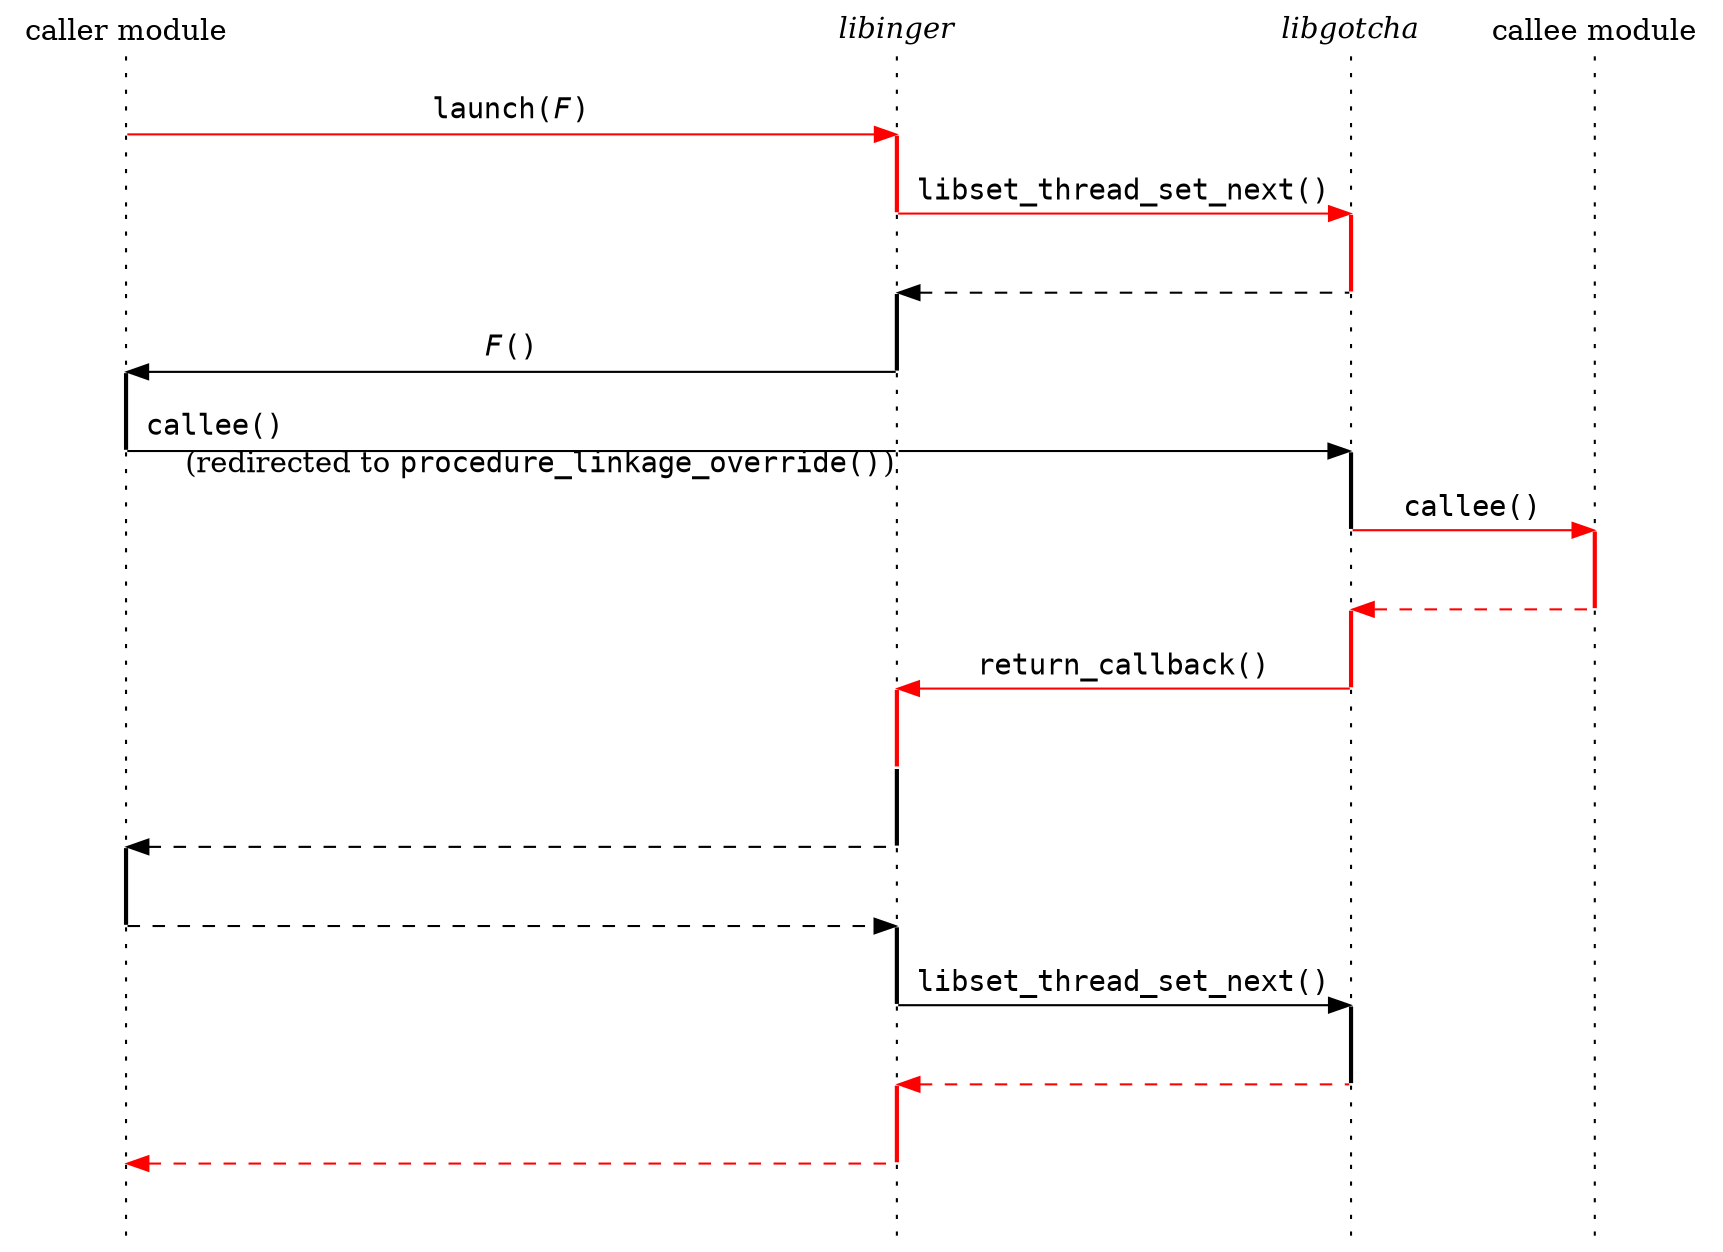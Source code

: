 strict digraph {
	edge [arrowhead=none];
	node [shape=none, width=0, height=0, label=""];

	caller [label="caller module"];
	control [label=<<i>libinger</i>>];
	gotcha [label=<<i>libgotcha</i>>];
	callee [label="callee module"];

	{
		// This weight must be at least the number of horizontal arrows.
		edge [style=dotted, weight=5];

		caller -> callerA -> callerB -> callerC -> callerD;
		callerD -> callerE [style=solid, penwidth=2];
		callerE -> callerF -> callerG -> callerH -> callerI -> caller_handler;
		caller_handler -> callerJ [style=solid, penwidth=2];
		callerJ -> callerK -> callerL -> callerM -> callerN;

		control -> controlA;
		controlA -> controlB [style=solid, penwidth=2, color=red];
		controlB -> controlC;
		controlC -> controlD [style=solid, penwidth=2];
		controlD -> controlE -> controlF -> controlG -> controlH
		controlH -> controlI [style=solid, penwidth=2, color=red];
		controlI -> control_handler [style=solid, penwidth=2];
		control_handler -> controlJ;
		controlJ -> controlK [style=solid, penwidth=2];
		controlK -> controlL;
		controlL -> controlM [style=solid, penwidth=2, color=red];
		controlM -> controlN;

		gotcha -> gotchaA -> gotchaB;
		gotchaB -> gotchaC [style=solid, penwidth=2, color=red];
		gotchaC -> gotchaD -> gotchaE;
		gotchaE -> gotchaF [style=solid, penwidth=2];
		gotchaF -> gotchaG;
		gotchaG -> gotchaH [style=solid, penwidth=2, color=red];
		gotchaH -> gotchaI -> gotcha_handler -> gotchaJ -> gotchaK;
		gotchaK -> gotchaL [style=solid, penwidth=2];
		gotchaL -> gotchaM -> gotchaN;

		callee -> calleeA -> calleeB -> calleeC -> calleeD -> calleeE -> calleeF;
		calleeF -> calleeG [style=solid, penwidth=2, color=red];
		calleeG -> calleeH -> calleeI -> callee_handler -> calleeJ -> calleeK -> calleeL -> calleeM -> calleeN;
	}

	{
		rank=same;
		callerA -> controlA [label=<<font face="monospace">launch(<i>F</i>)</font>>, arrowhead=normal, color=red];
	}

	{
		rank=same;
		controlB -> gotchaB [label=<<font face="monospace">libset_thread_set_next()</font>>, arrowhead=normal, color=red];
	}

	{
		rank=same;
		controlC -> gotchaC [style=dashed, arrowhead=normal, dir=back];
	}

	{
		rank=same;
		callerD -> controlD [label=<<font face="monospace"><i>F</i>()</font>>, arrowhead=normal, dir=back];
	}

	{
		rank=same;
		callerE -> controlE [label=<<font face="monospace">callee()</font>                                                               >, headlabel=<(redirected to <font face="monospace">procedure_linkage_override()</font>)>];
		controlE -> gotchaE [arrowhead=normal];
	}

	{
		rank=same;
		gotchaF -> calleeF [label=<<font face="monospace">callee()</font>>, arrowhead=normal, color=red];
	}

	{
		rank=same;
		gotchaG -> calleeG [style=dashed, arrowhead=normal, dir=back, color=red];
	}

	{
		rank=same;
		controlH -> gotchaH [label=<<font face="monospace">return_callback()</font>>, arrowhead=normal, dir=back, color=red];
	}

	{
		rank=same;
		caller_handler -> control_handler [style=dashed, arrowhead=normal, dir=back];
	}

	{
		rank=same;
		callerJ -> controlJ [style=dashed, arrowhead=normal];
	}

	{
		rank=same;
		controlK -> gotchaK [label=<<font face="monospace">libset_thread_set_next()</font>>, arrowhead=normal];
	}

	{
		rank=same;
		controlL -> gotchaL [style=dashed, arrowhead=normal, dir=back, color=red];
	}

	{
		rank=same;
		callerM -> controlM [style=dashed, arrowhead=normal, dir=back, color=red];
	}
}

